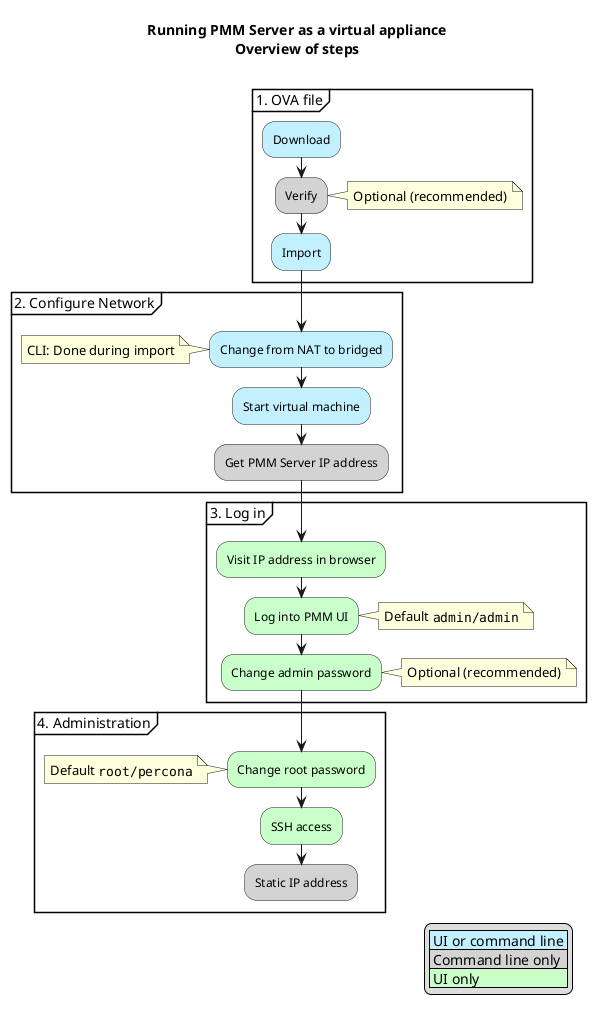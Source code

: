' Diagram showing sequence of tasks to set up Virtual Appliance
' Not published (WIP)

@startuml
title Running PMM Server as a virtual appliance\nOverview of steps\n

legend bottom right
<#application>| UI or command line |
<#lightgrey>| Command line only |
<#technology>| UI only|
endlegend

partition "1. OVA file" {
	#application:Download;
	#lightgrey:Verify;
	note right
	Optional (recommended)
	end note
	#application:Import;
}
partition "2. Configure Network" {
	#application:Change from NAT to bridged;
	note left
	CLI: Done during import
	end note
	#application :Start virtual machine;
	#lightgrey:Get PMM Server IP address;
}
partition "3. Log in" {
	#technology:Visit IP address in browser;
	#technology:Log into PMM UI;
	note right
	Default ""admin/admin""
	end note
	#technology:Change admin password;
	note right
	Optional (recommended)
	end note
}
partition "4. Administration" {
	#technology:Change root password;
	note left
	Default ""root/percona""
	end note
	#technology:SSH access;
	#lightgrey:Static IP address;
}
@enduml

